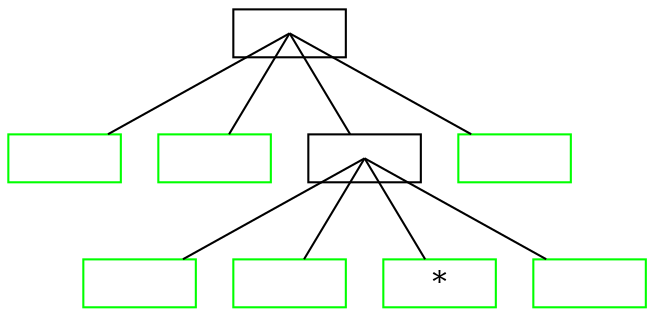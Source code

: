 digraph tree {
  splines=false
  node [shape=record,height=.1]
  edge [tailclip=false, arrowtail=dot, dir=both];

  n0x120d93f0 [label=" <value>"];
  n0x120d93f0:value:c -> n0x120da8b0:value[arrowtail="none",arrowhead="none"];
  n0x120d93f0:value:c -> n0x120daa70:value[arrowtail="none",arrowhead="none"];
  n0x120d93f0:value:c -> n0x120dadf0:value[arrowtail="none",arrowhead="none"];
  n0x120d93f0:value:c -> n0x120dac30:value[arrowtail="none",arrowhead="none"];
  n0x120da8b0 [label=" <value> " color=green];
  n0x120daa70 [label=" <value> " color=green];
  n0x120dac30 [label=" <value> " color=green];
  n0x120dadf0 [label=" <value>"];
  n0x120dadf0:value:c -> n0x120dc2b0:value[arrowtail="none",arrowhead="none"];
  n0x120dadf0:value:c -> n0x120dc470:value[arrowtail="none",arrowhead="none"];
  n0x120dadf0:value:c -> n0x120dc7f0:value[arrowtail="none",arrowhead="none"];
  n0x120dadf0:value:c -> n0x120dc630:value[arrowtail="none",arrowhead="none"];
  n0x120dc2b0 [label=" <value> " color=green];
  n0x120dc470 [label=" <value> " color=green];
  n0x120dc630 [label=" <value> " color=green];
  n0x120dc7f0 [label=" <value> * "color=green];

}
